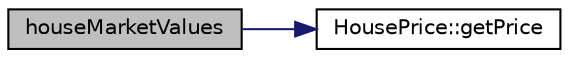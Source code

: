digraph "houseMarketValues"
{
  bgcolor="transparent";
  edge [fontname="Helvetica",fontsize="10",labelfontname="Helvetica",labelfontsize="10"];
  node [fontname="Helvetica",fontsize="10",shape=record];
  rankdir="LR";
  Node4 [label="houseMarketValues",height=0.2,width=0.4,color="black", fillcolor="grey75", style="filled", fontcolor="black"];
  Node4 -> Node5 [color="midnightblue",fontsize="10",style="solid",fontname="Helvetica"];
  Node5 [label="HousePrice::getPrice",height=0.2,width=0.4,color="black",URL="$class_house_price.html#ad8f848f687a8de39ce17abf39553a7de"];
}
